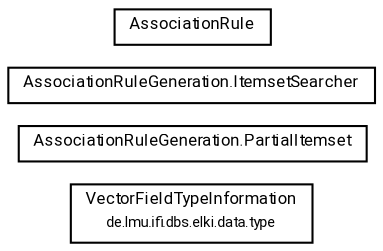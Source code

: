 #!/usr/local/bin/dot
#
# Class diagram 
# Generated by UMLGraph version R5_7_2-60-g0e99a6 (http://www.spinellis.gr/umlgraph/)
#

digraph G {
	graph [fontnames="svg"]
	edge [fontname="Roboto",fontsize=7,labelfontname="Roboto",labelfontsize=7,color="black"];
	node [fontname="Roboto",fontcolor="black",fontsize=8,shape=plaintext,margin=0,width=0,height=0];
	nodesep=0.15;
	ranksep=0.25;
	rankdir=LR;
	// de.lmu.ifi.dbs.elki.data.type.VectorFieldTypeInformation<V extends de.lmu.ifi.dbs.elki.data.FeatureVector<?>>
	c1679038 [label=<<table title="de.lmu.ifi.dbs.elki.data.type.VectorFieldTypeInformation" border="0" cellborder="1" cellspacing="0" cellpadding="2" href="../../../data/type/VectorFieldTypeInformation.html" target="_parent">
		<tr><td><table border="0" cellspacing="0" cellpadding="1">
		<tr><td align="center" balign="center"> <font face="Roboto">VectorFieldTypeInformation</font> </td></tr>
		<tr><td align="center" balign="center"> <font face="Roboto" point-size="7.0">de.lmu.ifi.dbs.elki.data.type</font> </td></tr>
		</table></td></tr>
		</table>>, URL="../../../data/type/VectorFieldTypeInformation.html"];
	// de.lmu.ifi.dbs.elki.algorithm.itemsetmining.associationrules.AssociationRuleGeneration.PartialItemset
	c1680701 [label=<<table title="de.lmu.ifi.dbs.elki.algorithm.itemsetmining.associationrules.AssociationRuleGeneration.PartialItemset" border="0" cellborder="1" cellspacing="0" cellpadding="2" href="AssociationRuleGeneration.PartialItemset.html" target="_parent">
		<tr><td><table border="0" cellspacing="0" cellpadding="1">
		<tr><td align="center" balign="center"> <font face="Roboto">AssociationRuleGeneration.PartialItemset</font> </td></tr>
		</table></td></tr>
		</table>>, URL="AssociationRuleGeneration.PartialItemset.html"];
	// de.lmu.ifi.dbs.elki.algorithm.itemsetmining.associationrules.AssociationRuleGeneration.ItemsetSearcher
	c1680702 [label=<<table title="de.lmu.ifi.dbs.elki.algorithm.itemsetmining.associationrules.AssociationRuleGeneration.ItemsetSearcher" border="0" cellborder="1" cellspacing="0" cellpadding="2" href="AssociationRuleGeneration.ItemsetSearcher.html" target="_parent">
		<tr><td><table border="0" cellspacing="0" cellpadding="1">
		<tr><td align="center" balign="center"> <font face="Roboto">AssociationRuleGeneration.ItemsetSearcher</font> </td></tr>
		</table></td></tr>
		</table>>, URL="AssociationRuleGeneration.ItemsetSearcher.html"];
	// de.lmu.ifi.dbs.elki.algorithm.itemsetmining.associationrules.AssociationRule
	c1680704 [label=<<table title="de.lmu.ifi.dbs.elki.algorithm.itemsetmining.associationrules.AssociationRule" border="0" cellborder="1" cellspacing="0" cellpadding="2" href="AssociationRule.html" target="_parent">
		<tr><td><table border="0" cellspacing="0" cellpadding="1">
		<tr><td align="center" balign="center"> <font face="Roboto">AssociationRule</font> </td></tr>
		</table></td></tr>
		</table>>, URL="AssociationRule.html"];
}

